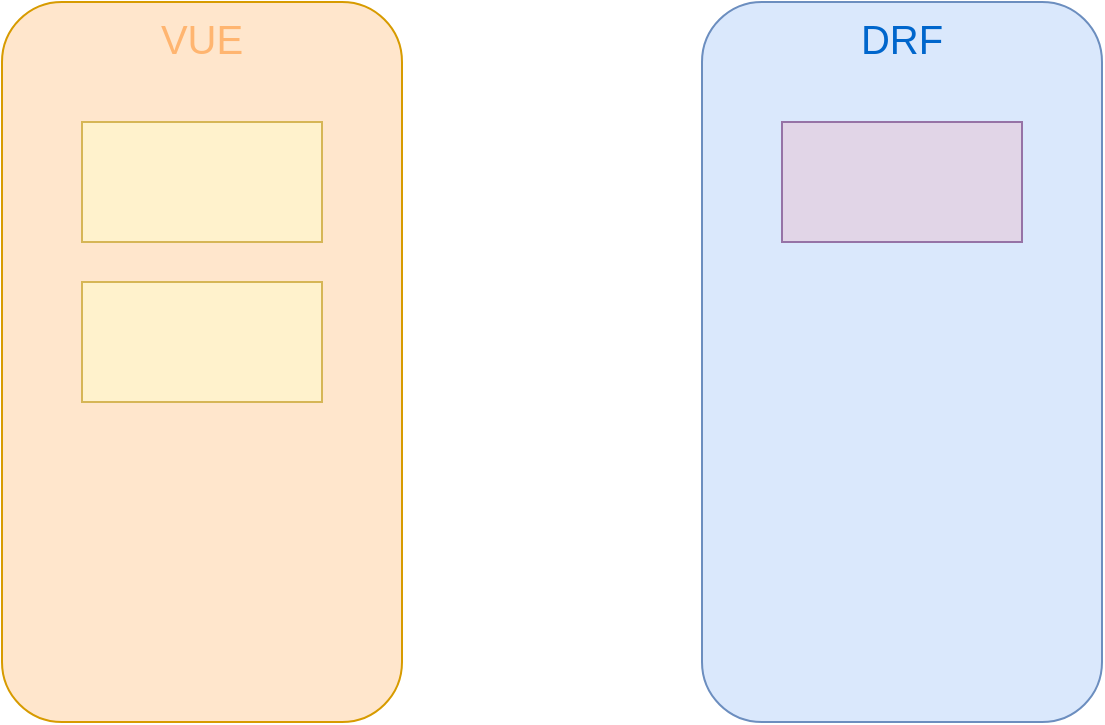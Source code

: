 <mxfile version="21.1.8" type="github">
  <diagram name="Page-1" id="eoBJK1-RsFcs7KWgZKT3">
    <mxGraphModel dx="1292" dy="739" grid="1" gridSize="10" guides="1" tooltips="1" connect="1" arrows="1" fold="1" page="1" pageScale="1" pageWidth="827" pageHeight="1169" math="0" shadow="0">
      <root>
        <mxCell id="0" />
        <mxCell id="1" parent="0" />
        <mxCell id="PKo1FXSqe1NEm25wgcsc-2" value="&lt;font style=&quot;font-size: 20px;&quot;&gt;VUE&lt;/font&gt;" style="rounded=1;whiteSpace=wrap;html=1;fillColor=#ffe6cc;strokeColor=#d79b00;fontColor=#FFB570;verticalAlign=top;" vertex="1" parent="1">
          <mxGeometry x="120" y="160" width="200" height="360" as="geometry" />
        </mxCell>
        <mxCell id="PKo1FXSqe1NEm25wgcsc-4" value="&lt;font color=&quot;#0066cc&quot; style=&quot;font-size: 20px;&quot;&gt;DRF&lt;/font&gt;" style="rounded=1;whiteSpace=wrap;html=1;fillColor=#dae8fc;strokeColor=#6c8ebf;verticalAlign=top;fontColor=#0000FF;" vertex="1" parent="1">
          <mxGeometry x="470" y="160" width="200" height="360" as="geometry" />
        </mxCell>
        <mxCell id="PKo1FXSqe1NEm25wgcsc-5" value="" style="rounded=0;whiteSpace=wrap;html=1;fillColor=#fff2cc;strokeColor=#d6b656;" vertex="1" parent="1">
          <mxGeometry x="160" y="220" width="120" height="60" as="geometry" />
        </mxCell>
        <mxCell id="PKo1FXSqe1NEm25wgcsc-6" value="" style="rounded=0;whiteSpace=wrap;html=1;fillColor=#fff2cc;strokeColor=#d6b656;" vertex="1" parent="1">
          <mxGeometry x="160" y="300" width="120" height="60" as="geometry" />
        </mxCell>
        <mxCell id="PKo1FXSqe1NEm25wgcsc-7" value="" style="rounded=0;whiteSpace=wrap;html=1;fillColor=#e1d5e7;strokeColor=#9673a6;" vertex="1" parent="1">
          <mxGeometry x="510" y="220" width="120" height="60" as="geometry" />
        </mxCell>
      </root>
    </mxGraphModel>
  </diagram>
</mxfile>
